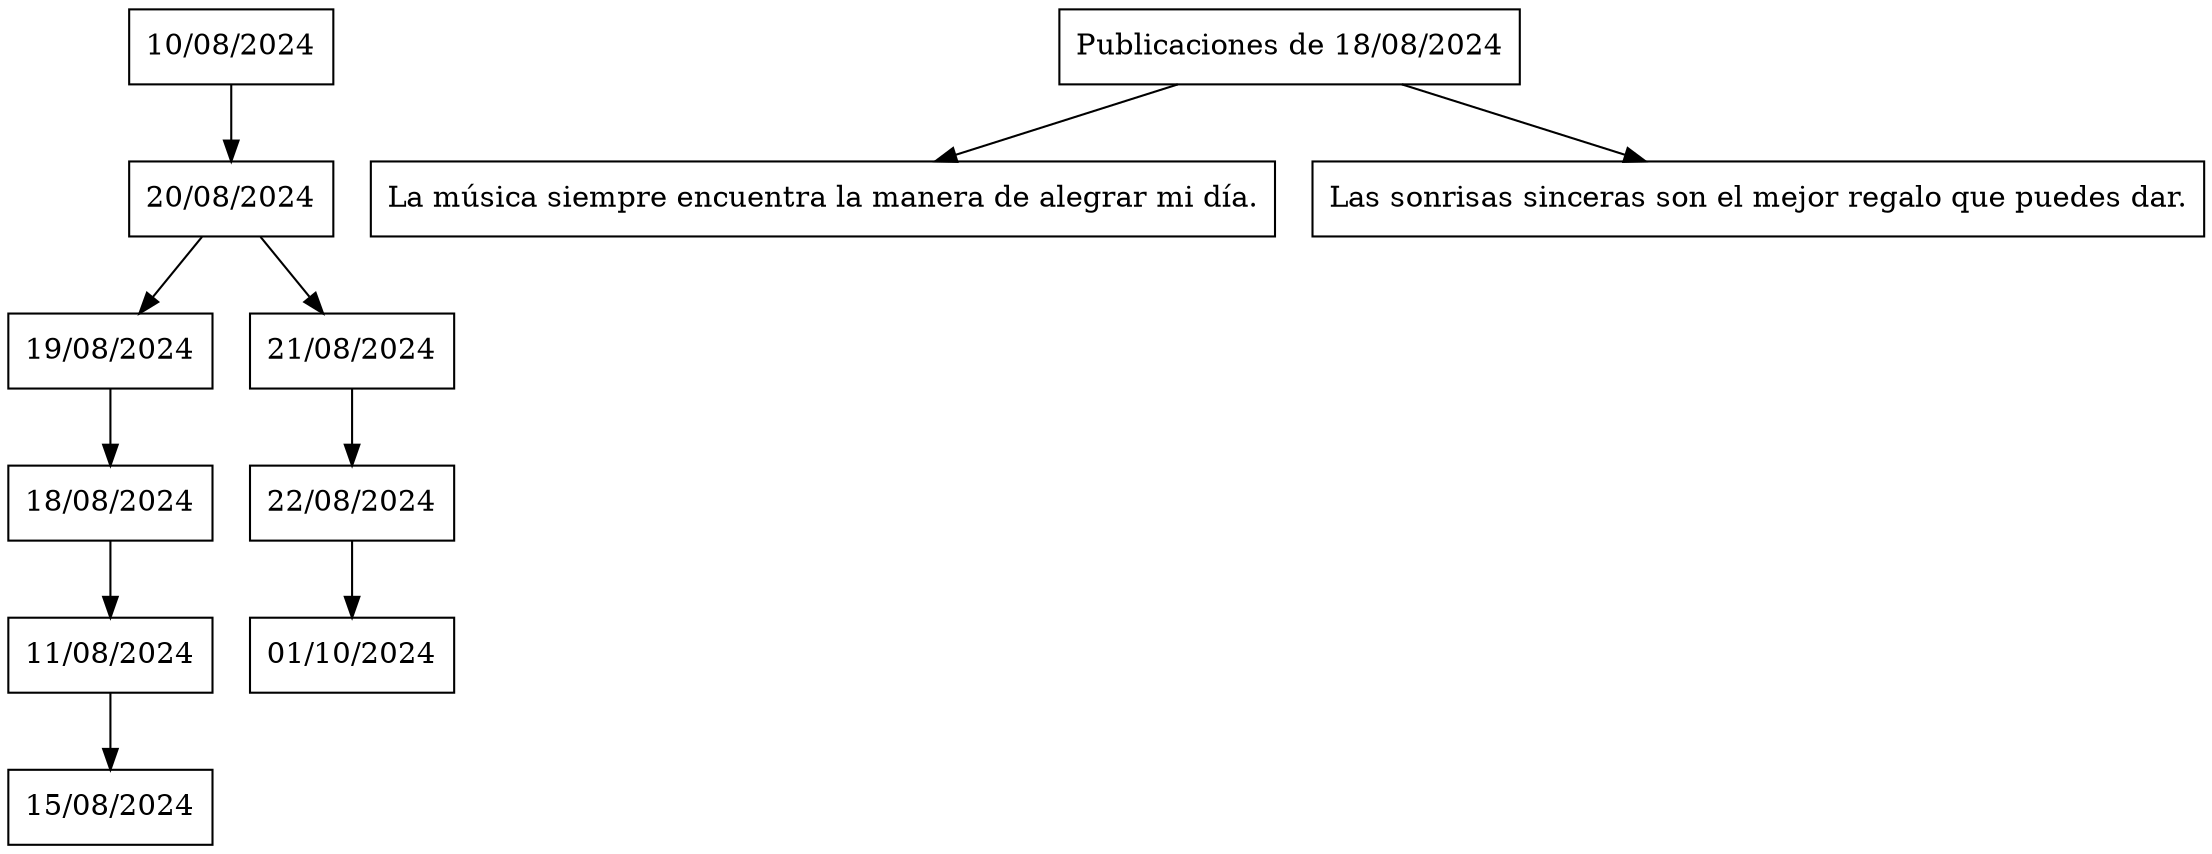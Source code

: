 digraph G {
node [shape=record];
rankdir=TB;
node_20240810 [label="{10/08/2024}"];
node_20240810 -> node_20240820;
node_20240820 [label="{20/08/2024}"];
node_20240820 -> node_20240819;
node_20240820 -> node_20240821;
node_20240819 [label="{19/08/2024}"];
node_20240819 -> node_20240818;
node_20240818 [label="{18/08/2024}"];
node_20240818 -> node_20240811;
node_20240811 [label="{11/08/2024}"];
node_20240811 -> node_20240815;
node_20240815 [label="{15/08/2024}"];
node_20240821 [label="{21/08/2024}"];
node_20240821 -> node_20240822;
node_20240822 [label="{22/08/2024}"];
node_20240822 -> node_20241001;
node_20241001 [label="{01/10/2024}"];
publications_20240818 [label="{Publicaciones de 18/08/2024}"];
pub_0 [label="{La música siempre encuentra la manera de alegrar mi día.}"];
publications_20240818 -> pub_0;
pub_1 [label="{Las sonrisas sinceras son el mejor regalo que puedes dar.}"];
publications_20240818 -> pub_1;
}
